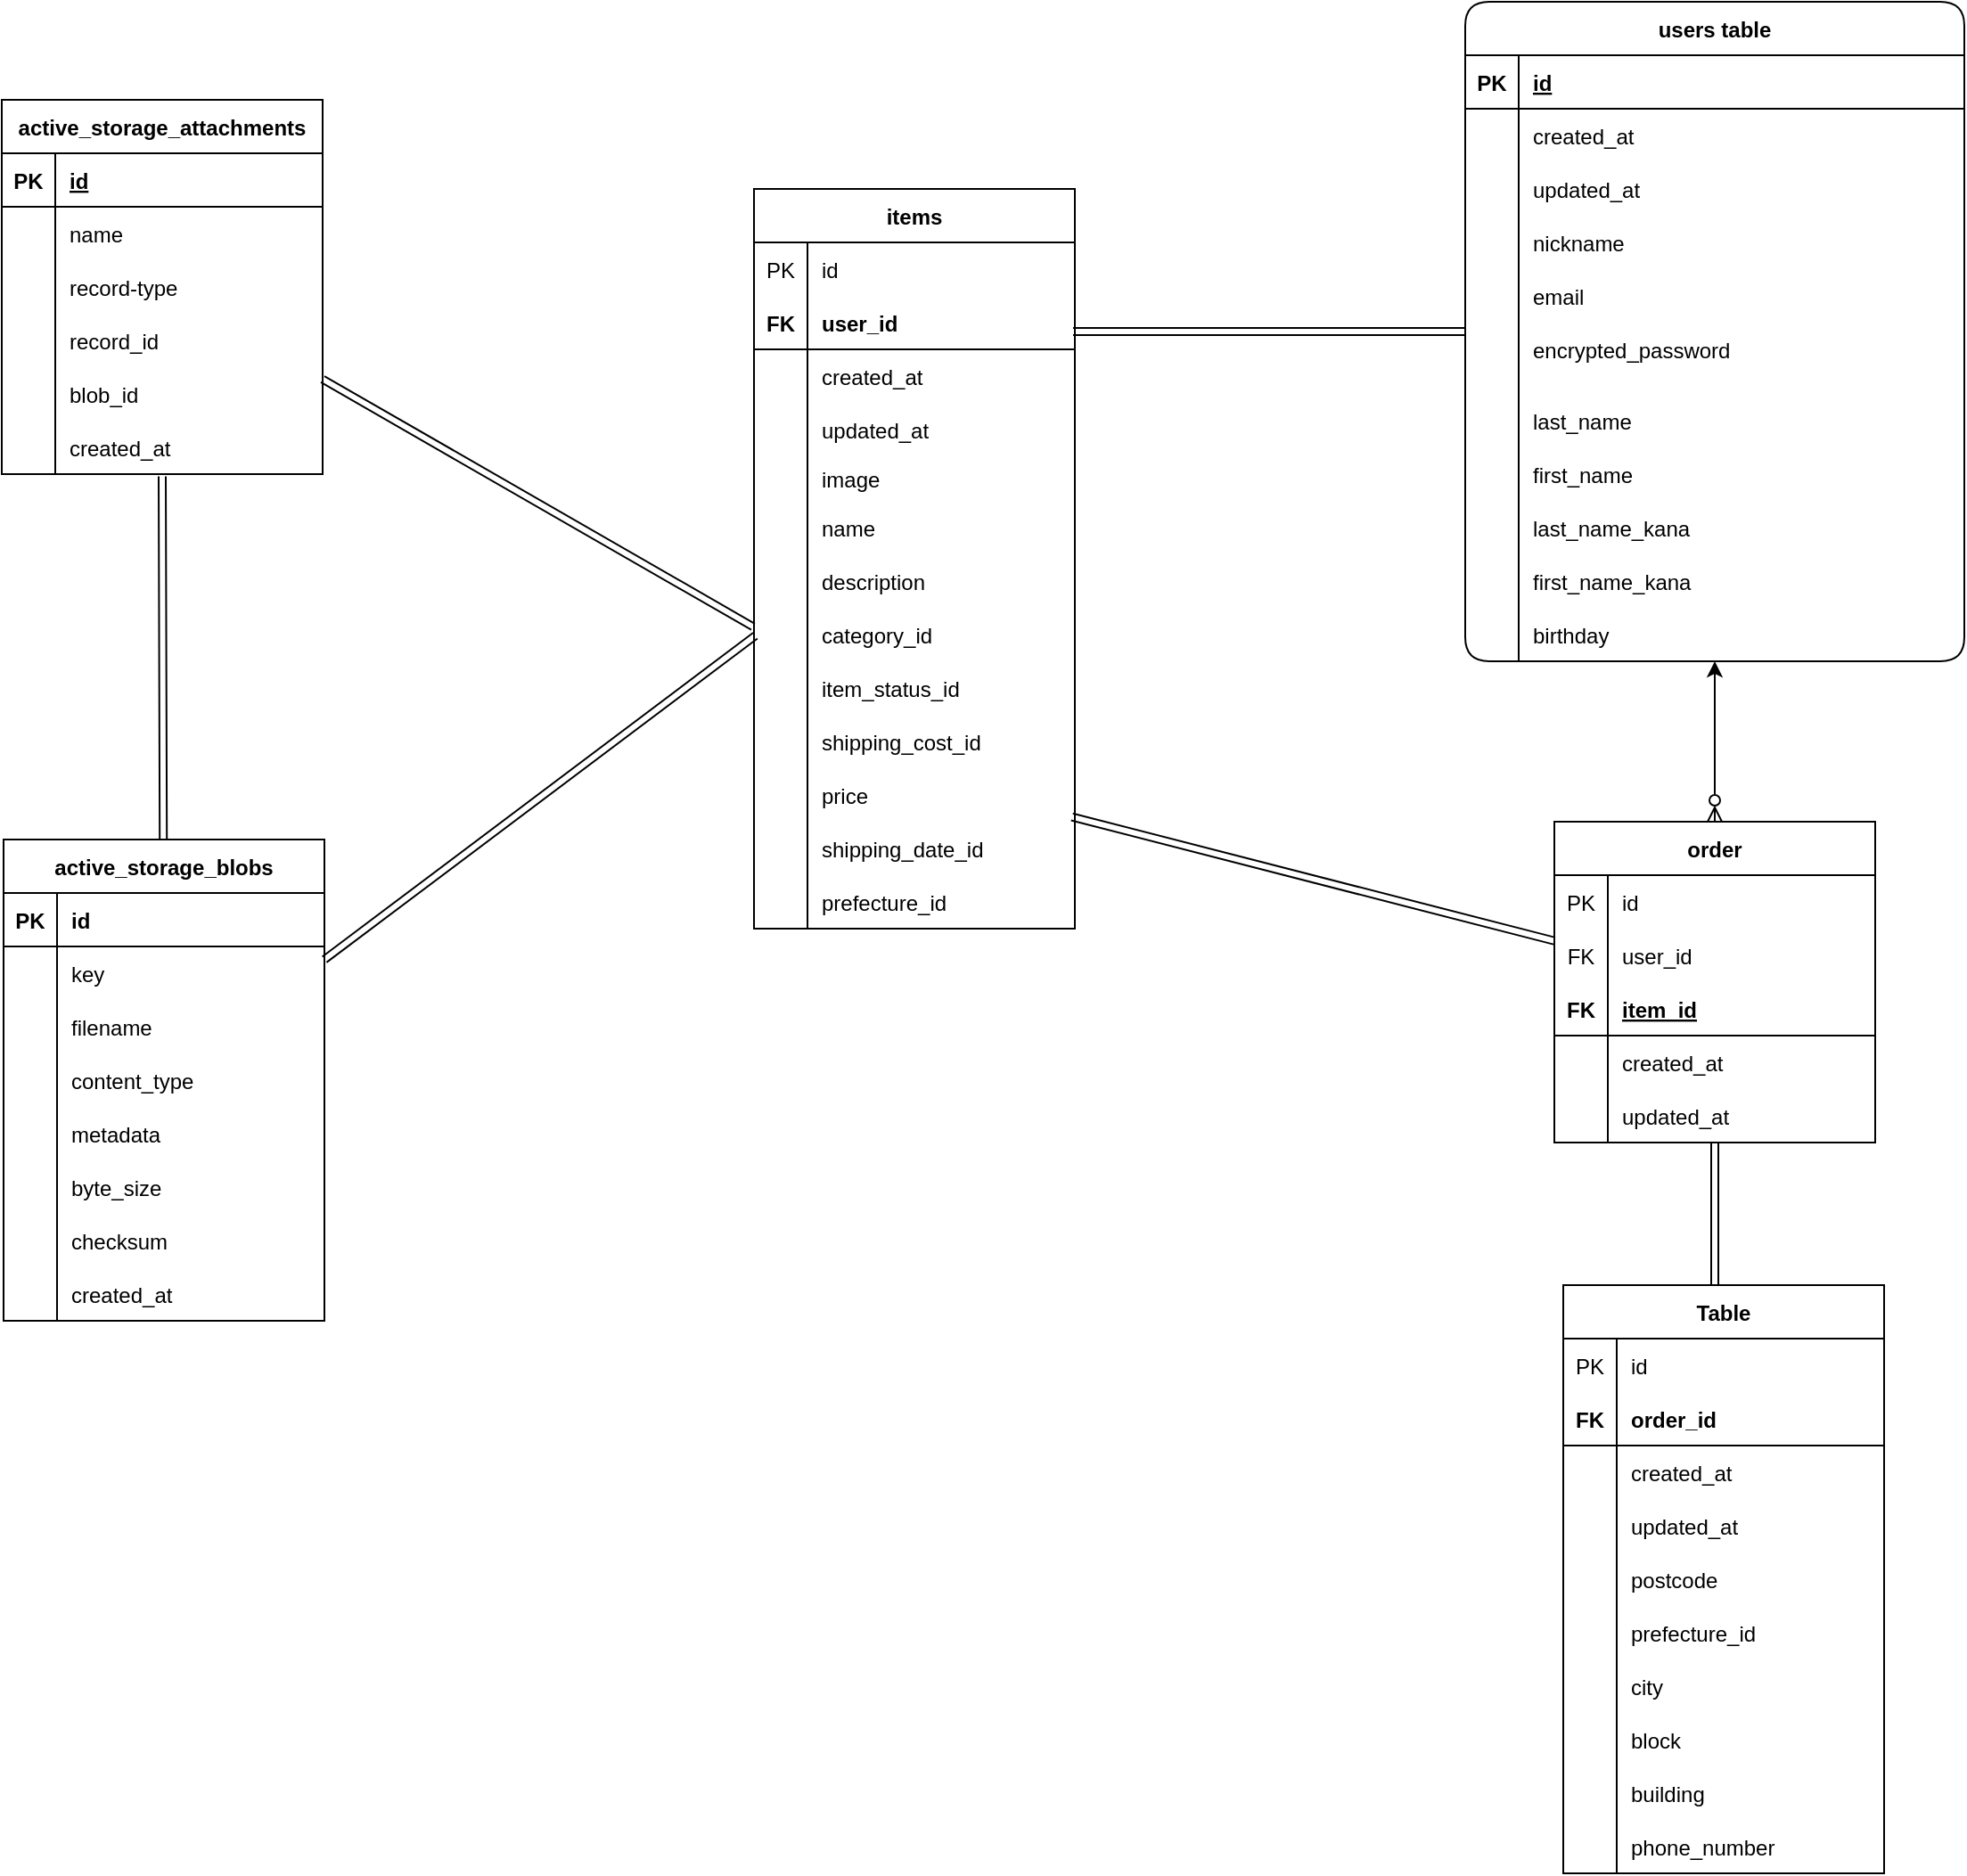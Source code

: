 <mxfile>
    <diagram id="GJ9esw4CST4hLnovmooL" name="ページ1">
        <mxGraphModel dx="1640" dy="670" grid="1" gridSize="10" guides="1" tooltips="1" connect="0" arrows="1" fold="1" page="1" pageScale="1" pageWidth="827" pageHeight="1169" math="0" shadow="0">
            <root>
                <mxCell id="0"/>
                <mxCell id="1" parent="0"/>
                <mxCell id="heAq2Mf8oxJ5OblEF0bT-236" style="edgeStyle=none;html=1;startArrow=none;startFill=0;shape=link;" edge="1" parent="1" source="heAq2Mf8oxJ5OblEF0bT-14">
                    <mxGeometry relative="1" as="geometry">
                        <mxPoint x="280" y="205" as="targetPoint"/>
                    </mxGeometry>
                </mxCell>
                <mxCell id="heAq2Mf8oxJ5OblEF0bT-14" value="users table" style="shape=table;startSize=30;container=1;collapsible=1;childLayout=tableLayout;fixedRows=1;rowLines=0;fontStyle=1;align=center;resizeLast=1;rounded=1;" vertex="1" parent="1">
                    <mxGeometry x="500" y="20" width="280" height="370" as="geometry">
                        <mxRectangle x="430" y="250" width="100" height="30" as="alternateBounds"/>
                    </mxGeometry>
                </mxCell>
                <mxCell id="heAq2Mf8oxJ5OblEF0bT-15" value="" style="shape=tableRow;horizontal=0;startSize=0;swimlaneHead=0;swimlaneBody=0;fillColor=none;collapsible=0;dropTarget=0;points=[[0,0.5],[1,0.5]];portConstraint=eastwest;top=0;left=0;right=0;bottom=1;rounded=1;" vertex="1" parent="heAq2Mf8oxJ5OblEF0bT-14">
                    <mxGeometry y="30" width="280" height="30" as="geometry"/>
                </mxCell>
                <mxCell id="heAq2Mf8oxJ5OblEF0bT-16" value="PK" style="shape=partialRectangle;connectable=0;fillColor=none;top=0;left=0;bottom=0;right=0;fontStyle=1;overflow=hidden;rounded=1;" vertex="1" parent="heAq2Mf8oxJ5OblEF0bT-15">
                    <mxGeometry width="30" height="30" as="geometry">
                        <mxRectangle width="30" height="30" as="alternateBounds"/>
                    </mxGeometry>
                </mxCell>
                <mxCell id="heAq2Mf8oxJ5OblEF0bT-17" value="id" style="shape=partialRectangle;connectable=0;fillColor=none;top=0;left=0;bottom=0;right=0;align=left;spacingLeft=6;fontStyle=5;overflow=hidden;rounded=1;" vertex="1" parent="heAq2Mf8oxJ5OblEF0bT-15">
                    <mxGeometry x="30" width="250" height="30" as="geometry">
                        <mxRectangle width="250" height="30" as="alternateBounds"/>
                    </mxGeometry>
                </mxCell>
                <mxCell id="heAq2Mf8oxJ5OblEF0bT-18" value="" style="shape=tableRow;horizontal=0;startSize=0;swimlaneHead=0;swimlaneBody=0;fillColor=none;collapsible=0;dropTarget=0;points=[[0,0.5],[1,0.5]];portConstraint=eastwest;top=0;left=0;right=0;bottom=0;rounded=1;" vertex="1" parent="heAq2Mf8oxJ5OblEF0bT-14">
                    <mxGeometry y="60" width="280" height="30" as="geometry"/>
                </mxCell>
                <mxCell id="heAq2Mf8oxJ5OblEF0bT-19" value="" style="shape=partialRectangle;connectable=0;fillColor=none;top=0;left=0;bottom=0;right=0;editable=1;overflow=hidden;rounded=1;" vertex="1" parent="heAq2Mf8oxJ5OblEF0bT-18">
                    <mxGeometry width="30" height="30" as="geometry">
                        <mxRectangle width="30" height="30" as="alternateBounds"/>
                    </mxGeometry>
                </mxCell>
                <mxCell id="heAq2Mf8oxJ5OblEF0bT-20" value="created_at" style="shape=partialRectangle;connectable=0;fillColor=none;top=0;left=0;bottom=0;right=0;align=left;spacingLeft=6;overflow=hidden;rounded=1;" vertex="1" parent="heAq2Mf8oxJ5OblEF0bT-18">
                    <mxGeometry x="30" width="250" height="30" as="geometry">
                        <mxRectangle width="250" height="30" as="alternateBounds"/>
                    </mxGeometry>
                </mxCell>
                <mxCell id="heAq2Mf8oxJ5OblEF0bT-21" value="" style="shape=tableRow;horizontal=0;startSize=0;swimlaneHead=0;swimlaneBody=0;fillColor=none;collapsible=0;dropTarget=0;points=[[0,0.5],[1,0.5]];portConstraint=eastwest;top=0;left=0;right=0;bottom=0;rounded=1;" vertex="1" parent="heAq2Mf8oxJ5OblEF0bT-14">
                    <mxGeometry y="90" width="280" height="30" as="geometry"/>
                </mxCell>
                <mxCell id="heAq2Mf8oxJ5OblEF0bT-22" value="" style="shape=partialRectangle;connectable=0;fillColor=none;top=0;left=0;bottom=0;right=0;editable=1;overflow=hidden;rounded=1;" vertex="1" parent="heAq2Mf8oxJ5OblEF0bT-21">
                    <mxGeometry width="30" height="30" as="geometry">
                        <mxRectangle width="30" height="30" as="alternateBounds"/>
                    </mxGeometry>
                </mxCell>
                <mxCell id="heAq2Mf8oxJ5OblEF0bT-23" value="updated_at" style="shape=partialRectangle;connectable=0;fillColor=none;top=0;left=0;bottom=0;right=0;align=left;spacingLeft=6;overflow=hidden;rounded=1;" vertex="1" parent="heAq2Mf8oxJ5OblEF0bT-21">
                    <mxGeometry x="30" width="250" height="30" as="geometry">
                        <mxRectangle width="250" height="30" as="alternateBounds"/>
                    </mxGeometry>
                </mxCell>
                <mxCell id="heAq2Mf8oxJ5OblEF0bT-24" value="" style="shape=tableRow;horizontal=0;startSize=0;swimlaneHead=0;swimlaneBody=0;fillColor=none;collapsible=0;dropTarget=0;points=[[0,0.5],[1,0.5]];portConstraint=eastwest;top=0;left=0;right=0;bottom=0;rounded=1;" vertex="1" parent="heAq2Mf8oxJ5OblEF0bT-14">
                    <mxGeometry y="120" width="280" height="30" as="geometry"/>
                </mxCell>
                <mxCell id="heAq2Mf8oxJ5OblEF0bT-25" value="" style="shape=partialRectangle;connectable=0;fillColor=none;top=0;left=0;bottom=0;right=0;editable=1;overflow=hidden;rounded=1;" vertex="1" parent="heAq2Mf8oxJ5OblEF0bT-24">
                    <mxGeometry width="30" height="30" as="geometry">
                        <mxRectangle width="30" height="30" as="alternateBounds"/>
                    </mxGeometry>
                </mxCell>
                <mxCell id="heAq2Mf8oxJ5OblEF0bT-26" value="nickname" style="shape=partialRectangle;connectable=0;fillColor=none;top=0;left=0;bottom=0;right=0;align=left;spacingLeft=6;overflow=hidden;rounded=1;" vertex="1" parent="heAq2Mf8oxJ5OblEF0bT-24">
                    <mxGeometry x="30" width="250" height="30" as="geometry">
                        <mxRectangle width="250" height="30" as="alternateBounds"/>
                    </mxGeometry>
                </mxCell>
                <mxCell id="heAq2Mf8oxJ5OblEF0bT-87" value="" style="endArrow=none;html=1;rounded=1;" edge="1" parent="1">
                    <mxGeometry width="50" height="50" relative="1" as="geometry">
                        <mxPoint x="530" y="390" as="sourcePoint"/>
                        <mxPoint x="530" y="80" as="targetPoint"/>
                    </mxGeometry>
                </mxCell>
                <mxCell id="heAq2Mf8oxJ5OblEF0bT-94" value="email" style="shape=partialRectangle;connectable=0;fillColor=none;top=0;left=0;bottom=0;right=0;align=left;spacingLeft=6;overflow=hidden;rounded=1;" vertex="1" parent="1">
                    <mxGeometry x="530" y="170" width="150" height="30" as="geometry">
                        <mxRectangle width="150" height="30" as="alternateBounds"/>
                    </mxGeometry>
                </mxCell>
                <mxCell id="heAq2Mf8oxJ5OblEF0bT-95" value="encrypted_password" style="shape=partialRectangle;connectable=0;fillColor=none;top=0;left=0;bottom=0;right=0;align=left;spacingLeft=6;overflow=hidden;rounded=1;" vertex="1" parent="1">
                    <mxGeometry x="530" y="200" width="230" height="30" as="geometry">
                        <mxRectangle width="150" height="30" as="alternateBounds"/>
                    </mxGeometry>
                </mxCell>
                <mxCell id="heAq2Mf8oxJ5OblEF0bT-96" value="first_name" style="shape=partialRectangle;connectable=0;fillColor=none;top=0;left=0;bottom=0;right=0;align=left;spacingLeft=6;overflow=hidden;rounded=1;" vertex="1" parent="1">
                    <mxGeometry x="530" y="270" width="150" height="30" as="geometry">
                        <mxRectangle width="150" height="30" as="alternateBounds"/>
                    </mxGeometry>
                </mxCell>
                <mxCell id="heAq2Mf8oxJ5OblEF0bT-97" value="last_name" style="shape=partialRectangle;connectable=0;fillColor=none;top=0;left=0;bottom=0;right=0;align=left;spacingLeft=6;overflow=hidden;rounded=1;" vertex="1" parent="1">
                    <mxGeometry x="530" y="240" width="150" height="30" as="geometry">
                        <mxRectangle width="150" height="30" as="alternateBounds"/>
                    </mxGeometry>
                </mxCell>
                <mxCell id="heAq2Mf8oxJ5OblEF0bT-98" value="last_name_kana" style="shape=partialRectangle;connectable=0;fillColor=none;top=0;left=0;bottom=0;right=0;align=left;spacingLeft=6;overflow=hidden;rounded=1;" vertex="1" parent="1">
                    <mxGeometry x="530" y="300" width="150" height="30" as="geometry">
                        <mxRectangle width="150" height="30" as="alternateBounds"/>
                    </mxGeometry>
                </mxCell>
                <mxCell id="heAq2Mf8oxJ5OblEF0bT-99" value="first_name_kana" style="shape=partialRectangle;connectable=0;fillColor=none;top=0;left=0;bottom=0;right=0;align=left;spacingLeft=6;overflow=hidden;rounded=1;" vertex="1" parent="1">
                    <mxGeometry x="530" y="330" width="150" height="30" as="geometry">
                        <mxRectangle width="150" height="30" as="alternateBounds"/>
                    </mxGeometry>
                </mxCell>
                <mxCell id="heAq2Mf8oxJ5OblEF0bT-100" value="birthday" style="shape=partialRectangle;connectable=0;fillColor=none;top=0;left=0;bottom=0;right=0;align=left;spacingLeft=6;overflow=hidden;rounded=1;" vertex="1" parent="1">
                    <mxGeometry x="530" y="360" width="150" height="30" as="geometry">
                        <mxRectangle width="150" height="30" as="alternateBounds"/>
                    </mxGeometry>
                </mxCell>
                <mxCell id="heAq2Mf8oxJ5OblEF0bT-234" style="html=1;startArrow=ERzeroToMany;startFill=0;" edge="1" parent="1" source="heAq2Mf8oxJ5OblEF0bT-211">
                    <mxGeometry relative="1" as="geometry">
                        <mxPoint x="640" y="390" as="targetPoint"/>
                    </mxGeometry>
                </mxCell>
                <mxCell id="heAq2Mf8oxJ5OblEF0bT-280" style="html=1;entryX=0.991;entryY=-0.089;entryDx=0;entryDy=0;entryPerimeter=0;startArrow=none;startFill=0;shape=link;" edge="1" parent="1" source="heAq2Mf8oxJ5OblEF0bT-211" target="heAq2Mf8oxJ5OblEF0bT-274">
                    <mxGeometry relative="1" as="geometry"/>
                </mxCell>
                <mxCell id="heAq2Mf8oxJ5OblEF0bT-282" style="html=1;startArrow=none;startFill=0;shape=link;strokeColor=default;" edge="1" parent="1" source="heAq2Mf8oxJ5OblEF0bT-211">
                    <mxGeometry relative="1" as="geometry">
                        <mxPoint x="640" y="740" as="targetPoint"/>
                    </mxGeometry>
                </mxCell>
                <mxCell id="heAq2Mf8oxJ5OblEF0bT-211" value="order" style="shape=table;startSize=30;container=1;collapsible=1;childLayout=tableLayout;fixedRows=1;rowLines=0;fontStyle=1;align=center;resizeLast=1;" vertex="1" parent="1">
                    <mxGeometry x="550" y="480" width="180" height="180" as="geometry"/>
                </mxCell>
                <mxCell id="heAq2Mf8oxJ5OblEF0bT-221" value="" style="shape=tableRow;horizontal=0;startSize=0;swimlaneHead=0;swimlaneBody=0;fillColor=none;collapsible=0;dropTarget=0;points=[[0,0.5],[1,0.5]];portConstraint=eastwest;top=0;left=0;right=0;bottom=0;" vertex="1" parent="heAq2Mf8oxJ5OblEF0bT-211">
                    <mxGeometry y="30" width="180" height="30" as="geometry"/>
                </mxCell>
                <mxCell id="heAq2Mf8oxJ5OblEF0bT-222" value="PK" style="shape=partialRectangle;connectable=0;fillColor=none;top=0;left=0;bottom=0;right=0;editable=1;overflow=hidden;" vertex="1" parent="heAq2Mf8oxJ5OblEF0bT-221">
                    <mxGeometry width="30" height="30" as="geometry">
                        <mxRectangle width="30" height="30" as="alternateBounds"/>
                    </mxGeometry>
                </mxCell>
                <mxCell id="heAq2Mf8oxJ5OblEF0bT-223" value="id" style="shape=partialRectangle;connectable=0;fillColor=none;top=0;left=0;bottom=0;right=0;align=left;spacingLeft=6;overflow=hidden;" vertex="1" parent="heAq2Mf8oxJ5OblEF0bT-221">
                    <mxGeometry x="30" width="150" height="30" as="geometry">
                        <mxRectangle width="150" height="30" as="alternateBounds"/>
                    </mxGeometry>
                </mxCell>
                <mxCell id="heAq2Mf8oxJ5OblEF0bT-228" value="" style="shape=tableRow;horizontal=0;startSize=0;swimlaneHead=0;swimlaneBody=0;fillColor=none;collapsible=0;dropTarget=0;points=[[0,0.5],[1,0.5]];portConstraint=eastwest;top=0;left=0;right=0;bottom=0;" vertex="1" parent="heAq2Mf8oxJ5OblEF0bT-211">
                    <mxGeometry y="60" width="180" height="30" as="geometry"/>
                </mxCell>
                <mxCell id="heAq2Mf8oxJ5OblEF0bT-229" value="FK" style="shape=partialRectangle;connectable=0;fillColor=none;top=0;left=0;bottom=0;right=0;editable=1;overflow=hidden;" vertex="1" parent="heAq2Mf8oxJ5OblEF0bT-228">
                    <mxGeometry width="30" height="30" as="geometry">
                        <mxRectangle width="30" height="30" as="alternateBounds"/>
                    </mxGeometry>
                </mxCell>
                <mxCell id="heAq2Mf8oxJ5OblEF0bT-230" value="user_id" style="shape=partialRectangle;connectable=0;fillColor=none;top=0;left=0;bottom=0;right=0;align=left;spacingLeft=6;overflow=hidden;" vertex="1" parent="heAq2Mf8oxJ5OblEF0bT-228">
                    <mxGeometry x="30" width="150" height="30" as="geometry">
                        <mxRectangle width="150" height="30" as="alternateBounds"/>
                    </mxGeometry>
                </mxCell>
                <mxCell id="heAq2Mf8oxJ5OblEF0bT-212" value="" style="shape=tableRow;horizontal=0;startSize=0;swimlaneHead=0;swimlaneBody=0;fillColor=none;collapsible=0;dropTarget=0;points=[[0,0.5],[1,0.5]];portConstraint=eastwest;top=0;left=0;right=0;bottom=1;" vertex="1" parent="heAq2Mf8oxJ5OblEF0bT-211">
                    <mxGeometry y="90" width="180" height="30" as="geometry"/>
                </mxCell>
                <mxCell id="heAq2Mf8oxJ5OblEF0bT-213" value="FK" style="shape=partialRectangle;connectable=0;fillColor=none;top=0;left=0;bottom=0;right=0;fontStyle=1;overflow=hidden;" vertex="1" parent="heAq2Mf8oxJ5OblEF0bT-212">
                    <mxGeometry width="30" height="30" as="geometry">
                        <mxRectangle width="30" height="30" as="alternateBounds"/>
                    </mxGeometry>
                </mxCell>
                <mxCell id="heAq2Mf8oxJ5OblEF0bT-214" value="item_id" style="shape=partialRectangle;connectable=0;fillColor=none;top=0;left=0;bottom=0;right=0;align=left;spacingLeft=6;fontStyle=5;overflow=hidden;" vertex="1" parent="heAq2Mf8oxJ5OblEF0bT-212">
                    <mxGeometry x="30" width="150" height="30" as="geometry">
                        <mxRectangle width="150" height="30" as="alternateBounds"/>
                    </mxGeometry>
                </mxCell>
                <mxCell id="heAq2Mf8oxJ5OblEF0bT-215" value="" style="shape=tableRow;horizontal=0;startSize=0;swimlaneHead=0;swimlaneBody=0;fillColor=none;collapsible=0;dropTarget=0;points=[[0,0.5],[1,0.5]];portConstraint=eastwest;top=0;left=0;right=0;bottom=0;" vertex="1" parent="heAq2Mf8oxJ5OblEF0bT-211">
                    <mxGeometry y="120" width="180" height="30" as="geometry"/>
                </mxCell>
                <mxCell id="heAq2Mf8oxJ5OblEF0bT-216" value="" style="shape=partialRectangle;connectable=0;fillColor=none;top=0;left=0;bottom=0;right=0;editable=1;overflow=hidden;" vertex="1" parent="heAq2Mf8oxJ5OblEF0bT-215">
                    <mxGeometry width="30" height="30" as="geometry">
                        <mxRectangle width="30" height="30" as="alternateBounds"/>
                    </mxGeometry>
                </mxCell>
                <mxCell id="heAq2Mf8oxJ5OblEF0bT-217" value="created_at" style="shape=partialRectangle;connectable=0;fillColor=none;top=0;left=0;bottom=0;right=0;align=left;spacingLeft=6;overflow=hidden;" vertex="1" parent="heAq2Mf8oxJ5OblEF0bT-215">
                    <mxGeometry x="30" width="150" height="30" as="geometry">
                        <mxRectangle width="150" height="30" as="alternateBounds"/>
                    </mxGeometry>
                </mxCell>
                <mxCell id="heAq2Mf8oxJ5OblEF0bT-218" value="" style="shape=tableRow;horizontal=0;startSize=0;swimlaneHead=0;swimlaneBody=0;fillColor=none;collapsible=0;dropTarget=0;points=[[0,0.5],[1,0.5]];portConstraint=eastwest;top=0;left=0;right=0;bottom=0;" vertex="1" parent="heAq2Mf8oxJ5OblEF0bT-211">
                    <mxGeometry y="150" width="180" height="30" as="geometry"/>
                </mxCell>
                <mxCell id="heAq2Mf8oxJ5OblEF0bT-219" value="" style="shape=partialRectangle;connectable=0;fillColor=none;top=0;left=0;bottom=0;right=0;editable=1;overflow=hidden;" vertex="1" parent="heAq2Mf8oxJ5OblEF0bT-218">
                    <mxGeometry width="30" height="30" as="geometry">
                        <mxRectangle width="30" height="30" as="alternateBounds"/>
                    </mxGeometry>
                </mxCell>
                <mxCell id="heAq2Mf8oxJ5OblEF0bT-220" value="updated_at" style="shape=partialRectangle;connectable=0;fillColor=none;top=0;left=0;bottom=0;right=0;align=left;spacingLeft=6;overflow=hidden;" vertex="1" parent="heAq2Mf8oxJ5OblEF0bT-218">
                    <mxGeometry x="30" width="150" height="30" as="geometry">
                        <mxRectangle width="150" height="30" as="alternateBounds"/>
                    </mxGeometry>
                </mxCell>
                <mxCell id="heAq2Mf8oxJ5OblEF0bT-237" value="items" style="shape=table;startSize=30;container=1;collapsible=1;childLayout=tableLayout;fixedRows=1;rowLines=0;fontStyle=1;align=center;resizeLast=1;" vertex="1" parent="1">
                    <mxGeometry x="101" y="125" width="180" height="415" as="geometry"/>
                </mxCell>
                <mxCell id="heAq2Mf8oxJ5OblEF0bT-271" value="" style="shape=tableRow;horizontal=0;startSize=0;swimlaneHead=0;swimlaneBody=0;fillColor=none;collapsible=0;dropTarget=0;points=[[0,0.5],[1,0.5]];portConstraint=eastwest;top=0;left=0;right=0;bottom=0;" vertex="1" parent="heAq2Mf8oxJ5OblEF0bT-237">
                    <mxGeometry y="30" width="180" height="30" as="geometry"/>
                </mxCell>
                <mxCell id="heAq2Mf8oxJ5OblEF0bT-272" value="PK" style="shape=partialRectangle;connectable=0;fillColor=none;top=0;left=0;bottom=0;right=0;editable=1;overflow=hidden;" vertex="1" parent="heAq2Mf8oxJ5OblEF0bT-271">
                    <mxGeometry width="30" height="30" as="geometry">
                        <mxRectangle width="30" height="30" as="alternateBounds"/>
                    </mxGeometry>
                </mxCell>
                <mxCell id="heAq2Mf8oxJ5OblEF0bT-273" value="id" style="shape=partialRectangle;connectable=0;fillColor=none;top=0;left=0;bottom=0;right=0;align=left;spacingLeft=6;overflow=hidden;" vertex="1" parent="heAq2Mf8oxJ5OblEF0bT-271">
                    <mxGeometry x="30" width="150" height="30" as="geometry">
                        <mxRectangle width="150" height="30" as="alternateBounds"/>
                    </mxGeometry>
                </mxCell>
                <mxCell id="heAq2Mf8oxJ5OblEF0bT-238" value="" style="shape=tableRow;horizontal=0;startSize=0;swimlaneHead=0;swimlaneBody=0;fillColor=none;collapsible=0;dropTarget=0;points=[[0,0.5],[1,0.5]];portConstraint=eastwest;top=0;left=0;right=0;bottom=1;" vertex="1" parent="heAq2Mf8oxJ5OblEF0bT-237">
                    <mxGeometry y="60" width="180" height="30" as="geometry"/>
                </mxCell>
                <mxCell id="heAq2Mf8oxJ5OblEF0bT-239" value="FK" style="shape=partialRectangle;connectable=0;fillColor=none;top=0;left=0;bottom=0;right=0;fontStyle=1;overflow=hidden;" vertex="1" parent="heAq2Mf8oxJ5OblEF0bT-238">
                    <mxGeometry width="30" height="30" as="geometry">
                        <mxRectangle width="30" height="30" as="alternateBounds"/>
                    </mxGeometry>
                </mxCell>
                <mxCell id="heAq2Mf8oxJ5OblEF0bT-240" value="user_id" style="shape=partialRectangle;connectable=0;fillColor=none;top=0;left=0;bottom=0;right=0;align=left;spacingLeft=6;fontStyle=1;overflow=hidden;strokeColor=none;" vertex="1" parent="heAq2Mf8oxJ5OblEF0bT-238">
                    <mxGeometry x="30" width="150" height="30" as="geometry">
                        <mxRectangle width="150" height="30" as="alternateBounds"/>
                    </mxGeometry>
                </mxCell>
                <mxCell id="heAq2Mf8oxJ5OblEF0bT-268" value="" style="shape=tableRow;horizontal=0;startSize=0;swimlaneHead=0;swimlaneBody=0;fillColor=none;collapsible=0;dropTarget=0;points=[[0,0.5],[1,0.5]];portConstraint=eastwest;top=0;left=0;right=0;bottom=0;" vertex="1" parent="heAq2Mf8oxJ5OblEF0bT-237">
                    <mxGeometry y="90" width="180" height="30" as="geometry"/>
                </mxCell>
                <mxCell id="heAq2Mf8oxJ5OblEF0bT-269" value="" style="shape=partialRectangle;connectable=0;fillColor=none;top=0;left=0;bottom=0;right=0;editable=1;overflow=hidden;" vertex="1" parent="heAq2Mf8oxJ5OblEF0bT-268">
                    <mxGeometry width="30" height="30" as="geometry">
                        <mxRectangle width="30" height="30" as="alternateBounds"/>
                    </mxGeometry>
                </mxCell>
                <mxCell id="heAq2Mf8oxJ5OblEF0bT-270" value="created_at" style="shape=partialRectangle;connectable=0;fillColor=none;top=0;left=0;bottom=0;right=0;align=left;spacingLeft=6;overflow=hidden;" vertex="1" parent="heAq2Mf8oxJ5OblEF0bT-268">
                    <mxGeometry x="30" width="150" height="30" as="geometry">
                        <mxRectangle width="150" height="30" as="alternateBounds"/>
                    </mxGeometry>
                </mxCell>
                <mxCell id="heAq2Mf8oxJ5OblEF0bT-265" value="" style="shape=tableRow;horizontal=0;startSize=0;swimlaneHead=0;swimlaneBody=0;fillColor=none;collapsible=0;dropTarget=0;points=[[0,0.5],[1,0.5]];portConstraint=eastwest;top=0;left=0;right=0;bottom=0;" vertex="1" parent="heAq2Mf8oxJ5OblEF0bT-237">
                    <mxGeometry y="120" width="180" height="30" as="geometry"/>
                </mxCell>
                <mxCell id="heAq2Mf8oxJ5OblEF0bT-266" value="" style="shape=partialRectangle;connectable=0;fillColor=none;top=0;left=0;bottom=0;right=0;editable=1;overflow=hidden;" vertex="1" parent="heAq2Mf8oxJ5OblEF0bT-265">
                    <mxGeometry width="30" height="30" as="geometry">
                        <mxRectangle width="30" height="30" as="alternateBounds"/>
                    </mxGeometry>
                </mxCell>
                <mxCell id="heAq2Mf8oxJ5OblEF0bT-267" value="updated_at" style="shape=partialRectangle;connectable=0;fillColor=none;top=0;left=0;bottom=0;right=0;align=left;spacingLeft=6;overflow=hidden;" vertex="1" parent="heAq2Mf8oxJ5OblEF0bT-265">
                    <mxGeometry x="30" width="150" height="30" as="geometry">
                        <mxRectangle width="150" height="30" as="alternateBounds"/>
                    </mxGeometry>
                </mxCell>
                <mxCell id="heAq2Mf8oxJ5OblEF0bT-241" value="" style="shape=tableRow;horizontal=0;startSize=0;swimlaneHead=0;swimlaneBody=0;fillColor=none;collapsible=0;dropTarget=0;points=[[0,0.5],[1,0.5]];portConstraint=eastwest;top=0;left=0;right=0;bottom=0;" vertex="1" parent="heAq2Mf8oxJ5OblEF0bT-237">
                    <mxGeometry y="150" width="180" height="25" as="geometry"/>
                </mxCell>
                <mxCell id="heAq2Mf8oxJ5OblEF0bT-242" value="" style="shape=partialRectangle;connectable=0;fillColor=none;top=0;left=0;bottom=0;right=0;editable=1;overflow=hidden;" vertex="1" parent="heAq2Mf8oxJ5OblEF0bT-241">
                    <mxGeometry width="30" height="25" as="geometry">
                        <mxRectangle width="30" height="25" as="alternateBounds"/>
                    </mxGeometry>
                </mxCell>
                <mxCell id="heAq2Mf8oxJ5OblEF0bT-243" value="image" style="shape=partialRectangle;connectable=0;fillColor=none;top=0;left=0;bottom=0;right=0;align=left;spacingLeft=6;overflow=hidden;" vertex="1" parent="heAq2Mf8oxJ5OblEF0bT-241">
                    <mxGeometry x="30" width="150" height="25" as="geometry">
                        <mxRectangle width="150" height="25" as="alternateBounds"/>
                    </mxGeometry>
                </mxCell>
                <mxCell id="heAq2Mf8oxJ5OblEF0bT-244" value="" style="shape=tableRow;horizontal=0;startSize=0;swimlaneHead=0;swimlaneBody=0;fillColor=none;collapsible=0;dropTarget=0;points=[[0,0.5],[1,0.5]];portConstraint=eastwest;top=0;left=0;right=0;bottom=0;" vertex="1" parent="heAq2Mf8oxJ5OblEF0bT-237">
                    <mxGeometry y="175" width="180" height="30" as="geometry"/>
                </mxCell>
                <mxCell id="heAq2Mf8oxJ5OblEF0bT-245" value="" style="shape=partialRectangle;connectable=0;fillColor=none;top=0;left=0;bottom=0;right=0;editable=1;overflow=hidden;" vertex="1" parent="heAq2Mf8oxJ5OblEF0bT-244">
                    <mxGeometry width="30" height="30" as="geometry">
                        <mxRectangle width="30" height="30" as="alternateBounds"/>
                    </mxGeometry>
                </mxCell>
                <mxCell id="heAq2Mf8oxJ5OblEF0bT-246" value="name " style="shape=partialRectangle;connectable=0;fillColor=none;top=0;left=0;bottom=0;right=0;align=left;spacingLeft=6;overflow=hidden;" vertex="1" parent="heAq2Mf8oxJ5OblEF0bT-244">
                    <mxGeometry x="30" width="150" height="30" as="geometry">
                        <mxRectangle width="150" height="30" as="alternateBounds"/>
                    </mxGeometry>
                </mxCell>
                <mxCell id="heAq2Mf8oxJ5OblEF0bT-247" value="" style="shape=tableRow;horizontal=0;startSize=0;swimlaneHead=0;swimlaneBody=0;fillColor=none;collapsible=0;dropTarget=0;points=[[0,0.5],[1,0.5]];portConstraint=eastwest;top=0;left=0;right=0;bottom=0;" vertex="1" parent="heAq2Mf8oxJ5OblEF0bT-237">
                    <mxGeometry y="205" width="180" height="30" as="geometry"/>
                </mxCell>
                <mxCell id="heAq2Mf8oxJ5OblEF0bT-248" value="" style="shape=partialRectangle;connectable=0;fillColor=none;top=0;left=0;bottom=0;right=0;editable=1;overflow=hidden;" vertex="1" parent="heAq2Mf8oxJ5OblEF0bT-247">
                    <mxGeometry width="30" height="30" as="geometry">
                        <mxRectangle width="30" height="30" as="alternateBounds"/>
                    </mxGeometry>
                </mxCell>
                <mxCell id="heAq2Mf8oxJ5OblEF0bT-249" value="description" style="shape=partialRectangle;connectable=0;fillColor=none;top=0;left=0;bottom=0;right=0;align=left;spacingLeft=6;overflow=hidden;" vertex="1" parent="heAq2Mf8oxJ5OblEF0bT-247">
                    <mxGeometry x="30" width="150" height="30" as="geometry">
                        <mxRectangle width="150" height="30" as="alternateBounds"/>
                    </mxGeometry>
                </mxCell>
                <mxCell id="heAq2Mf8oxJ5OblEF0bT-253" value="" style="shape=tableRow;horizontal=0;startSize=0;swimlaneHead=0;swimlaneBody=0;fillColor=none;collapsible=0;dropTarget=0;points=[[0,0.5],[1,0.5]];portConstraint=eastwest;top=0;left=0;right=0;bottom=0;" vertex="1" parent="heAq2Mf8oxJ5OblEF0bT-237">
                    <mxGeometry y="235" width="180" height="30" as="geometry"/>
                </mxCell>
                <mxCell id="heAq2Mf8oxJ5OblEF0bT-254" value="" style="shape=partialRectangle;connectable=0;fillColor=none;top=0;left=0;bottom=0;right=0;editable=1;overflow=hidden;" vertex="1" parent="heAq2Mf8oxJ5OblEF0bT-253">
                    <mxGeometry width="30" height="30" as="geometry">
                        <mxRectangle width="30" height="30" as="alternateBounds"/>
                    </mxGeometry>
                </mxCell>
                <mxCell id="heAq2Mf8oxJ5OblEF0bT-255" value="category_id" style="shape=partialRectangle;connectable=0;fillColor=none;top=0;left=0;bottom=0;right=0;align=left;spacingLeft=6;overflow=hidden;" vertex="1" parent="heAq2Mf8oxJ5OblEF0bT-253">
                    <mxGeometry x="30" width="150" height="30" as="geometry">
                        <mxRectangle width="150" height="30" as="alternateBounds"/>
                    </mxGeometry>
                </mxCell>
                <mxCell id="heAq2Mf8oxJ5OblEF0bT-256" value="" style="shape=tableRow;horizontal=0;startSize=0;swimlaneHead=0;swimlaneBody=0;fillColor=none;collapsible=0;dropTarget=0;points=[[0,0.5],[1,0.5]];portConstraint=eastwest;top=0;left=0;right=0;bottom=0;" vertex="1" parent="heAq2Mf8oxJ5OblEF0bT-237">
                    <mxGeometry y="265" width="180" height="30" as="geometry"/>
                </mxCell>
                <mxCell id="heAq2Mf8oxJ5OblEF0bT-257" value="" style="shape=partialRectangle;connectable=0;fillColor=none;top=0;left=0;bottom=0;right=0;editable=1;overflow=hidden;" vertex="1" parent="heAq2Mf8oxJ5OblEF0bT-256">
                    <mxGeometry width="30" height="30" as="geometry">
                        <mxRectangle width="30" height="30" as="alternateBounds"/>
                    </mxGeometry>
                </mxCell>
                <mxCell id="heAq2Mf8oxJ5OblEF0bT-258" value="item_status_id" style="shape=partialRectangle;connectable=0;fillColor=none;top=0;left=0;bottom=0;right=0;align=left;spacingLeft=6;overflow=hidden;" vertex="1" parent="heAq2Mf8oxJ5OblEF0bT-256">
                    <mxGeometry x="30" width="150" height="30" as="geometry">
                        <mxRectangle width="150" height="30" as="alternateBounds"/>
                    </mxGeometry>
                </mxCell>
                <mxCell id="heAq2Mf8oxJ5OblEF0bT-259" value="" style="shape=tableRow;horizontal=0;startSize=0;swimlaneHead=0;swimlaneBody=0;fillColor=none;collapsible=0;dropTarget=0;points=[[0,0.5],[1,0.5]];portConstraint=eastwest;top=0;left=0;right=0;bottom=0;" vertex="1" parent="heAq2Mf8oxJ5OblEF0bT-237">
                    <mxGeometry y="295" width="180" height="30" as="geometry"/>
                </mxCell>
                <mxCell id="heAq2Mf8oxJ5OblEF0bT-260" value="" style="shape=partialRectangle;connectable=0;fillColor=none;top=0;left=0;bottom=0;right=0;editable=1;overflow=hidden;" vertex="1" parent="heAq2Mf8oxJ5OblEF0bT-259">
                    <mxGeometry width="30" height="30" as="geometry">
                        <mxRectangle width="30" height="30" as="alternateBounds"/>
                    </mxGeometry>
                </mxCell>
                <mxCell id="heAq2Mf8oxJ5OblEF0bT-261" value="shipping_cost_id" style="shape=partialRectangle;connectable=0;fillColor=none;top=0;left=0;bottom=0;right=0;align=left;spacingLeft=6;overflow=hidden;" vertex="1" parent="heAq2Mf8oxJ5OblEF0bT-259">
                    <mxGeometry x="30" width="150" height="30" as="geometry">
                        <mxRectangle width="150" height="30" as="alternateBounds"/>
                    </mxGeometry>
                </mxCell>
                <mxCell id="heAq2Mf8oxJ5OblEF0bT-262" value="" style="shape=tableRow;horizontal=0;startSize=0;swimlaneHead=0;swimlaneBody=0;fillColor=none;collapsible=0;dropTarget=0;points=[[0,0.5],[1,0.5]];portConstraint=eastwest;top=0;left=0;right=0;bottom=0;" vertex="1" parent="heAq2Mf8oxJ5OblEF0bT-237">
                    <mxGeometry y="325" width="180" height="30" as="geometry"/>
                </mxCell>
                <mxCell id="heAq2Mf8oxJ5OblEF0bT-263" value="" style="shape=partialRectangle;connectable=0;fillColor=none;top=0;left=0;bottom=0;right=0;editable=1;overflow=hidden;" vertex="1" parent="heAq2Mf8oxJ5OblEF0bT-262">
                    <mxGeometry width="30" height="30" as="geometry">
                        <mxRectangle width="30" height="30" as="alternateBounds"/>
                    </mxGeometry>
                </mxCell>
                <mxCell id="heAq2Mf8oxJ5OblEF0bT-264" value="price" style="shape=partialRectangle;connectable=0;fillColor=none;top=0;left=0;bottom=0;right=0;align=left;spacingLeft=6;overflow=hidden;" vertex="1" parent="heAq2Mf8oxJ5OblEF0bT-262">
                    <mxGeometry x="30" width="150" height="30" as="geometry">
                        <mxRectangle width="150" height="30" as="alternateBounds"/>
                    </mxGeometry>
                </mxCell>
                <mxCell id="heAq2Mf8oxJ5OblEF0bT-274" value="" style="shape=tableRow;horizontal=0;startSize=0;swimlaneHead=0;swimlaneBody=0;fillColor=none;collapsible=0;dropTarget=0;points=[[0,0.5],[1,0.5]];portConstraint=eastwest;top=0;left=0;right=0;bottom=0;" vertex="1" parent="heAq2Mf8oxJ5OblEF0bT-237">
                    <mxGeometry y="355" width="180" height="30" as="geometry"/>
                </mxCell>
                <mxCell id="heAq2Mf8oxJ5OblEF0bT-275" value="" style="shape=partialRectangle;connectable=0;fillColor=none;top=0;left=0;bottom=0;right=0;editable=1;overflow=hidden;" vertex="1" parent="heAq2Mf8oxJ5OblEF0bT-274">
                    <mxGeometry width="30" height="30" as="geometry">
                        <mxRectangle width="30" height="30" as="alternateBounds"/>
                    </mxGeometry>
                </mxCell>
                <mxCell id="heAq2Mf8oxJ5OblEF0bT-276" value="shipping_date_id" style="shape=partialRectangle;connectable=0;fillColor=none;top=0;left=0;bottom=0;right=0;align=left;spacingLeft=6;overflow=hidden;" vertex="1" parent="heAq2Mf8oxJ5OblEF0bT-274">
                    <mxGeometry x="30" width="150" height="30" as="geometry">
                        <mxRectangle width="150" height="30" as="alternateBounds"/>
                    </mxGeometry>
                </mxCell>
                <mxCell id="heAq2Mf8oxJ5OblEF0bT-277" value="" style="shape=tableRow;horizontal=0;startSize=0;swimlaneHead=0;swimlaneBody=0;fillColor=none;collapsible=0;dropTarget=0;points=[[0,0.5],[1,0.5]];portConstraint=eastwest;top=0;left=0;right=0;bottom=0;" vertex="1" parent="heAq2Mf8oxJ5OblEF0bT-237">
                    <mxGeometry y="385" width="180" height="30" as="geometry"/>
                </mxCell>
                <mxCell id="heAq2Mf8oxJ5OblEF0bT-278" value="" style="shape=partialRectangle;connectable=0;fillColor=none;top=0;left=0;bottom=0;right=0;editable=1;overflow=hidden;" vertex="1" parent="heAq2Mf8oxJ5OblEF0bT-277">
                    <mxGeometry width="30" height="30" as="geometry">
                        <mxRectangle width="30" height="30" as="alternateBounds"/>
                    </mxGeometry>
                </mxCell>
                <mxCell id="heAq2Mf8oxJ5OblEF0bT-279" value="prefecture_id" style="shape=partialRectangle;connectable=0;fillColor=none;top=0;left=0;bottom=0;right=0;align=left;spacingLeft=6;overflow=hidden;" vertex="1" parent="heAq2Mf8oxJ5OblEF0bT-277">
                    <mxGeometry x="30" width="150" height="30" as="geometry">
                        <mxRectangle width="150" height="30" as="alternateBounds"/>
                    </mxGeometry>
                </mxCell>
                <mxCell id="heAq2Mf8oxJ5OblEF0bT-284" value="Table" style="shape=table;startSize=30;container=1;collapsible=1;childLayout=tableLayout;fixedRows=1;rowLines=0;fontStyle=1;align=center;resizeLast=1;" vertex="1" parent="1">
                    <mxGeometry x="555" y="740" width="180" height="330" as="geometry"/>
                </mxCell>
                <mxCell id="heAq2Mf8oxJ5OblEF0bT-297" value="" style="shape=tableRow;horizontal=0;startSize=0;swimlaneHead=0;swimlaneBody=0;fillColor=none;collapsible=0;dropTarget=0;points=[[0,0.5],[1,0.5]];portConstraint=eastwest;top=0;left=0;right=0;bottom=0;" vertex="1" parent="heAq2Mf8oxJ5OblEF0bT-284">
                    <mxGeometry y="30" width="180" height="30" as="geometry"/>
                </mxCell>
                <mxCell id="heAq2Mf8oxJ5OblEF0bT-298" value="PK" style="shape=partialRectangle;connectable=0;fillColor=none;top=0;left=0;bottom=0;right=0;editable=1;overflow=hidden;" vertex="1" parent="heAq2Mf8oxJ5OblEF0bT-297">
                    <mxGeometry width="30" height="30" as="geometry">
                        <mxRectangle width="30" height="30" as="alternateBounds"/>
                    </mxGeometry>
                </mxCell>
                <mxCell id="heAq2Mf8oxJ5OblEF0bT-299" value="id" style="shape=partialRectangle;connectable=0;fillColor=none;top=0;left=0;bottom=0;right=0;align=left;spacingLeft=6;overflow=hidden;" vertex="1" parent="heAq2Mf8oxJ5OblEF0bT-297">
                    <mxGeometry x="30" width="150" height="30" as="geometry">
                        <mxRectangle width="150" height="30" as="alternateBounds"/>
                    </mxGeometry>
                </mxCell>
                <mxCell id="heAq2Mf8oxJ5OblEF0bT-285" value="" style="shape=tableRow;horizontal=0;startSize=0;swimlaneHead=0;swimlaneBody=0;fillColor=none;collapsible=0;dropTarget=0;points=[[0,0.5],[1,0.5]];portConstraint=eastwest;top=0;left=0;right=0;bottom=1;" vertex="1" parent="heAq2Mf8oxJ5OblEF0bT-284">
                    <mxGeometry y="60" width="180" height="30" as="geometry"/>
                </mxCell>
                <mxCell id="heAq2Mf8oxJ5OblEF0bT-286" value="FK" style="shape=partialRectangle;connectable=0;fillColor=none;top=0;left=0;bottom=0;right=0;fontStyle=1;overflow=hidden;" vertex="1" parent="heAq2Mf8oxJ5OblEF0bT-285">
                    <mxGeometry width="30" height="30" as="geometry">
                        <mxRectangle width="30" height="30" as="alternateBounds"/>
                    </mxGeometry>
                </mxCell>
                <mxCell id="heAq2Mf8oxJ5OblEF0bT-287" value="order_id" style="shape=partialRectangle;connectable=0;fillColor=none;top=0;left=0;bottom=0;right=0;align=left;spacingLeft=6;fontStyle=1;overflow=hidden;" vertex="1" parent="heAq2Mf8oxJ5OblEF0bT-285">
                    <mxGeometry x="30" width="150" height="30" as="geometry">
                        <mxRectangle width="150" height="30" as="alternateBounds"/>
                    </mxGeometry>
                </mxCell>
                <mxCell id="heAq2Mf8oxJ5OblEF0bT-288" value="" style="shape=tableRow;horizontal=0;startSize=0;swimlaneHead=0;swimlaneBody=0;fillColor=none;collapsible=0;dropTarget=0;points=[[0,0.5],[1,0.5]];portConstraint=eastwest;top=0;left=0;right=0;bottom=0;" vertex="1" parent="heAq2Mf8oxJ5OblEF0bT-284">
                    <mxGeometry y="90" width="180" height="30" as="geometry"/>
                </mxCell>
                <mxCell id="heAq2Mf8oxJ5OblEF0bT-289" value="" style="shape=partialRectangle;connectable=0;fillColor=none;top=0;left=0;bottom=0;right=0;editable=1;overflow=hidden;" vertex="1" parent="heAq2Mf8oxJ5OblEF0bT-288">
                    <mxGeometry width="30" height="30" as="geometry">
                        <mxRectangle width="30" height="30" as="alternateBounds"/>
                    </mxGeometry>
                </mxCell>
                <mxCell id="heAq2Mf8oxJ5OblEF0bT-290" value="created_at" style="shape=partialRectangle;connectable=0;fillColor=none;top=0;left=0;bottom=0;right=0;align=left;spacingLeft=6;overflow=hidden;" vertex="1" parent="heAq2Mf8oxJ5OblEF0bT-288">
                    <mxGeometry x="30" width="150" height="30" as="geometry">
                        <mxRectangle width="150" height="30" as="alternateBounds"/>
                    </mxGeometry>
                </mxCell>
                <mxCell id="heAq2Mf8oxJ5OblEF0bT-291" value="" style="shape=tableRow;horizontal=0;startSize=0;swimlaneHead=0;swimlaneBody=0;fillColor=none;collapsible=0;dropTarget=0;points=[[0,0.5],[1,0.5]];portConstraint=eastwest;top=0;left=0;right=0;bottom=0;" vertex="1" parent="heAq2Mf8oxJ5OblEF0bT-284">
                    <mxGeometry y="120" width="180" height="30" as="geometry"/>
                </mxCell>
                <mxCell id="heAq2Mf8oxJ5OblEF0bT-292" value="" style="shape=partialRectangle;connectable=0;fillColor=none;top=0;left=0;bottom=0;right=0;editable=1;overflow=hidden;" vertex="1" parent="heAq2Mf8oxJ5OblEF0bT-291">
                    <mxGeometry width="30" height="30" as="geometry">
                        <mxRectangle width="30" height="30" as="alternateBounds"/>
                    </mxGeometry>
                </mxCell>
                <mxCell id="heAq2Mf8oxJ5OblEF0bT-293" value="updated_at" style="shape=partialRectangle;connectable=0;fillColor=none;top=0;left=0;bottom=0;right=0;align=left;spacingLeft=6;overflow=hidden;" vertex="1" parent="heAq2Mf8oxJ5OblEF0bT-291">
                    <mxGeometry x="30" width="150" height="30" as="geometry">
                        <mxRectangle width="150" height="30" as="alternateBounds"/>
                    </mxGeometry>
                </mxCell>
                <mxCell id="heAq2Mf8oxJ5OblEF0bT-294" value="" style="shape=tableRow;horizontal=0;startSize=0;swimlaneHead=0;swimlaneBody=0;fillColor=none;collapsible=0;dropTarget=0;points=[[0,0.5],[1,0.5]];portConstraint=eastwest;top=0;left=0;right=0;bottom=0;" vertex="1" parent="heAq2Mf8oxJ5OblEF0bT-284">
                    <mxGeometry y="150" width="180" height="30" as="geometry"/>
                </mxCell>
                <mxCell id="heAq2Mf8oxJ5OblEF0bT-295" value="" style="shape=partialRectangle;connectable=0;fillColor=none;top=0;left=0;bottom=0;right=0;editable=1;overflow=hidden;" vertex="1" parent="heAq2Mf8oxJ5OblEF0bT-294">
                    <mxGeometry width="30" height="30" as="geometry">
                        <mxRectangle width="30" height="30" as="alternateBounds"/>
                    </mxGeometry>
                </mxCell>
                <mxCell id="heAq2Mf8oxJ5OblEF0bT-296" value="postcode" style="shape=partialRectangle;connectable=0;fillColor=none;top=0;left=0;bottom=0;right=0;align=left;spacingLeft=6;overflow=hidden;" vertex="1" parent="heAq2Mf8oxJ5OblEF0bT-294">
                    <mxGeometry x="30" width="150" height="30" as="geometry">
                        <mxRectangle width="150" height="30" as="alternateBounds"/>
                    </mxGeometry>
                </mxCell>
                <mxCell id="heAq2Mf8oxJ5OblEF0bT-300" value="" style="shape=tableRow;horizontal=0;startSize=0;swimlaneHead=0;swimlaneBody=0;fillColor=none;collapsible=0;dropTarget=0;points=[[0,0.5],[1,0.5]];portConstraint=eastwest;top=0;left=0;right=0;bottom=0;" vertex="1" parent="heAq2Mf8oxJ5OblEF0bT-284">
                    <mxGeometry y="180" width="180" height="30" as="geometry"/>
                </mxCell>
                <mxCell id="heAq2Mf8oxJ5OblEF0bT-301" value="" style="shape=partialRectangle;connectable=0;fillColor=none;top=0;left=0;bottom=0;right=0;editable=1;overflow=hidden;" vertex="1" parent="heAq2Mf8oxJ5OblEF0bT-300">
                    <mxGeometry width="30" height="30" as="geometry">
                        <mxRectangle width="30" height="30" as="alternateBounds"/>
                    </mxGeometry>
                </mxCell>
                <mxCell id="heAq2Mf8oxJ5OblEF0bT-302" value="prefecture_id" style="shape=partialRectangle;connectable=0;fillColor=none;top=0;left=0;bottom=0;right=0;align=left;spacingLeft=6;overflow=hidden;" vertex="1" parent="heAq2Mf8oxJ5OblEF0bT-300">
                    <mxGeometry x="30" width="150" height="30" as="geometry">
                        <mxRectangle width="150" height="30" as="alternateBounds"/>
                    </mxGeometry>
                </mxCell>
                <mxCell id="heAq2Mf8oxJ5OblEF0bT-303" value="" style="shape=tableRow;horizontal=0;startSize=0;swimlaneHead=0;swimlaneBody=0;fillColor=none;collapsible=0;dropTarget=0;points=[[0,0.5],[1,0.5]];portConstraint=eastwest;top=0;left=0;right=0;bottom=0;" vertex="1" parent="heAq2Mf8oxJ5OblEF0bT-284">
                    <mxGeometry y="210" width="180" height="30" as="geometry"/>
                </mxCell>
                <mxCell id="heAq2Mf8oxJ5OblEF0bT-304" value="" style="shape=partialRectangle;connectable=0;fillColor=none;top=0;left=0;bottom=0;right=0;editable=1;overflow=hidden;" vertex="1" parent="heAq2Mf8oxJ5OblEF0bT-303">
                    <mxGeometry width="30" height="30" as="geometry">
                        <mxRectangle width="30" height="30" as="alternateBounds"/>
                    </mxGeometry>
                </mxCell>
                <mxCell id="heAq2Mf8oxJ5OblEF0bT-305" value="city" style="shape=partialRectangle;connectable=0;fillColor=none;top=0;left=0;bottom=0;right=0;align=left;spacingLeft=6;overflow=hidden;" vertex="1" parent="heAq2Mf8oxJ5OblEF0bT-303">
                    <mxGeometry x="30" width="150" height="30" as="geometry">
                        <mxRectangle width="150" height="30" as="alternateBounds"/>
                    </mxGeometry>
                </mxCell>
                <mxCell id="heAq2Mf8oxJ5OblEF0bT-306" value="" style="shape=tableRow;horizontal=0;startSize=0;swimlaneHead=0;swimlaneBody=0;fillColor=none;collapsible=0;dropTarget=0;points=[[0,0.5],[1,0.5]];portConstraint=eastwest;top=0;left=0;right=0;bottom=0;" vertex="1" parent="heAq2Mf8oxJ5OblEF0bT-284">
                    <mxGeometry y="240" width="180" height="30" as="geometry"/>
                </mxCell>
                <mxCell id="heAq2Mf8oxJ5OblEF0bT-307" value="" style="shape=partialRectangle;connectable=0;fillColor=none;top=0;left=0;bottom=0;right=0;editable=1;overflow=hidden;" vertex="1" parent="heAq2Mf8oxJ5OblEF0bT-306">
                    <mxGeometry width="30" height="30" as="geometry">
                        <mxRectangle width="30" height="30" as="alternateBounds"/>
                    </mxGeometry>
                </mxCell>
                <mxCell id="heAq2Mf8oxJ5OblEF0bT-308" value="block" style="shape=partialRectangle;connectable=0;fillColor=none;top=0;left=0;bottom=0;right=0;align=left;spacingLeft=6;overflow=hidden;" vertex="1" parent="heAq2Mf8oxJ5OblEF0bT-306">
                    <mxGeometry x="30" width="150" height="30" as="geometry">
                        <mxRectangle width="150" height="30" as="alternateBounds"/>
                    </mxGeometry>
                </mxCell>
                <mxCell id="heAq2Mf8oxJ5OblEF0bT-309" value="" style="shape=tableRow;horizontal=0;startSize=0;swimlaneHead=0;swimlaneBody=0;fillColor=none;collapsible=0;dropTarget=0;points=[[0,0.5],[1,0.5]];portConstraint=eastwest;top=0;left=0;right=0;bottom=0;" vertex="1" parent="heAq2Mf8oxJ5OblEF0bT-284">
                    <mxGeometry y="270" width="180" height="30" as="geometry"/>
                </mxCell>
                <mxCell id="heAq2Mf8oxJ5OblEF0bT-310" value="" style="shape=partialRectangle;connectable=0;fillColor=none;top=0;left=0;bottom=0;right=0;editable=1;overflow=hidden;" vertex="1" parent="heAq2Mf8oxJ5OblEF0bT-309">
                    <mxGeometry width="30" height="30" as="geometry">
                        <mxRectangle width="30" height="30" as="alternateBounds"/>
                    </mxGeometry>
                </mxCell>
                <mxCell id="heAq2Mf8oxJ5OblEF0bT-311" value="building" style="shape=partialRectangle;connectable=0;fillColor=none;top=0;left=0;bottom=0;right=0;align=left;spacingLeft=6;overflow=hidden;" vertex="1" parent="heAq2Mf8oxJ5OblEF0bT-309">
                    <mxGeometry x="30" width="150" height="30" as="geometry">
                        <mxRectangle width="150" height="30" as="alternateBounds"/>
                    </mxGeometry>
                </mxCell>
                <mxCell id="heAq2Mf8oxJ5OblEF0bT-312" value="" style="shape=tableRow;horizontal=0;startSize=0;swimlaneHead=0;swimlaneBody=0;fillColor=none;collapsible=0;dropTarget=0;points=[[0,0.5],[1,0.5]];portConstraint=eastwest;top=0;left=0;right=0;bottom=0;" vertex="1" parent="heAq2Mf8oxJ5OblEF0bT-284">
                    <mxGeometry y="300" width="180" height="30" as="geometry"/>
                </mxCell>
                <mxCell id="heAq2Mf8oxJ5OblEF0bT-313" value="" style="shape=partialRectangle;connectable=0;fillColor=none;top=0;left=0;bottom=0;right=0;editable=1;overflow=hidden;" vertex="1" parent="heAq2Mf8oxJ5OblEF0bT-312">
                    <mxGeometry width="30" height="30" as="geometry">
                        <mxRectangle width="30" height="30" as="alternateBounds"/>
                    </mxGeometry>
                </mxCell>
                <mxCell id="heAq2Mf8oxJ5OblEF0bT-314" value="phone_number" style="shape=partialRectangle;connectable=0;fillColor=none;top=0;left=0;bottom=0;right=0;align=left;spacingLeft=6;overflow=hidden;" vertex="1" parent="heAq2Mf8oxJ5OblEF0bT-312">
                    <mxGeometry x="30" width="150" height="30" as="geometry">
                        <mxRectangle width="150" height="30" as="alternateBounds"/>
                    </mxGeometry>
                </mxCell>
                <mxCell id="heAq2Mf8oxJ5OblEF0bT-319" value="active_storage_attachments" style="shape=table;startSize=30;container=1;collapsible=1;childLayout=tableLayout;fixedRows=1;rowLines=0;fontStyle=1;align=center;resizeLast=1;" vertex="1" parent="1">
                    <mxGeometry x="-321" y="75" width="180" height="210" as="geometry"/>
                </mxCell>
                <mxCell id="heAq2Mf8oxJ5OblEF0bT-320" value="" style="shape=tableRow;horizontal=0;startSize=0;swimlaneHead=0;swimlaneBody=0;fillColor=none;collapsible=0;dropTarget=0;points=[[0,0.5],[1,0.5]];portConstraint=eastwest;top=0;left=0;right=0;bottom=1;" vertex="1" parent="heAq2Mf8oxJ5OblEF0bT-319">
                    <mxGeometry y="30" width="180" height="30" as="geometry"/>
                </mxCell>
                <mxCell id="heAq2Mf8oxJ5OblEF0bT-321" value="PK" style="shape=partialRectangle;connectable=0;fillColor=none;top=0;left=0;bottom=0;right=0;fontStyle=1;overflow=hidden;" vertex="1" parent="heAq2Mf8oxJ5OblEF0bT-320">
                    <mxGeometry width="30" height="30" as="geometry">
                        <mxRectangle width="30" height="30" as="alternateBounds"/>
                    </mxGeometry>
                </mxCell>
                <mxCell id="heAq2Mf8oxJ5OblEF0bT-322" value="id" style="shape=partialRectangle;connectable=0;fillColor=none;top=0;left=0;bottom=0;right=0;align=left;spacingLeft=6;fontStyle=5;overflow=hidden;" vertex="1" parent="heAq2Mf8oxJ5OblEF0bT-320">
                    <mxGeometry x="30" width="150" height="30" as="geometry">
                        <mxRectangle width="150" height="30" as="alternateBounds"/>
                    </mxGeometry>
                </mxCell>
                <mxCell id="heAq2Mf8oxJ5OblEF0bT-323" value="" style="shape=tableRow;horizontal=0;startSize=0;swimlaneHead=0;swimlaneBody=0;fillColor=none;collapsible=0;dropTarget=0;points=[[0,0.5],[1,0.5]];portConstraint=eastwest;top=0;left=0;right=0;bottom=0;" vertex="1" parent="heAq2Mf8oxJ5OblEF0bT-319">
                    <mxGeometry y="60" width="180" height="30" as="geometry"/>
                </mxCell>
                <mxCell id="heAq2Mf8oxJ5OblEF0bT-324" value="" style="shape=partialRectangle;connectable=0;fillColor=none;top=0;left=0;bottom=0;right=0;editable=1;overflow=hidden;" vertex="1" parent="heAq2Mf8oxJ5OblEF0bT-323">
                    <mxGeometry width="30" height="30" as="geometry">
                        <mxRectangle width="30" height="30" as="alternateBounds"/>
                    </mxGeometry>
                </mxCell>
                <mxCell id="heAq2Mf8oxJ5OblEF0bT-325" value="name" style="shape=partialRectangle;connectable=0;fillColor=none;top=0;left=0;bottom=0;right=0;align=left;spacingLeft=6;overflow=hidden;" vertex="1" parent="heAq2Mf8oxJ5OblEF0bT-323">
                    <mxGeometry x="30" width="150" height="30" as="geometry">
                        <mxRectangle width="150" height="30" as="alternateBounds"/>
                    </mxGeometry>
                </mxCell>
                <mxCell id="heAq2Mf8oxJ5OblEF0bT-326" value="" style="shape=tableRow;horizontal=0;startSize=0;swimlaneHead=0;swimlaneBody=0;fillColor=none;collapsible=0;dropTarget=0;points=[[0,0.5],[1,0.5]];portConstraint=eastwest;top=0;left=0;right=0;bottom=0;" vertex="1" parent="heAq2Mf8oxJ5OblEF0bT-319">
                    <mxGeometry y="90" width="180" height="30" as="geometry"/>
                </mxCell>
                <mxCell id="heAq2Mf8oxJ5OblEF0bT-327" value="" style="shape=partialRectangle;connectable=0;fillColor=none;top=0;left=0;bottom=0;right=0;editable=1;overflow=hidden;" vertex="1" parent="heAq2Mf8oxJ5OblEF0bT-326">
                    <mxGeometry width="30" height="30" as="geometry">
                        <mxRectangle width="30" height="30" as="alternateBounds"/>
                    </mxGeometry>
                </mxCell>
                <mxCell id="heAq2Mf8oxJ5OblEF0bT-328" value="record-type" style="shape=partialRectangle;connectable=0;fillColor=none;top=0;left=0;bottom=0;right=0;align=left;spacingLeft=6;overflow=hidden;" vertex="1" parent="heAq2Mf8oxJ5OblEF0bT-326">
                    <mxGeometry x="30" width="150" height="30" as="geometry">
                        <mxRectangle width="150" height="30" as="alternateBounds"/>
                    </mxGeometry>
                </mxCell>
                <mxCell id="heAq2Mf8oxJ5OblEF0bT-345" value="" style="shape=tableRow;horizontal=0;startSize=0;swimlaneHead=0;swimlaneBody=0;fillColor=none;collapsible=0;dropTarget=0;points=[[0,0.5],[1,0.5]];portConstraint=eastwest;top=0;left=0;right=0;bottom=0;" vertex="1" parent="heAq2Mf8oxJ5OblEF0bT-319">
                    <mxGeometry y="120" width="180" height="30" as="geometry"/>
                </mxCell>
                <mxCell id="heAq2Mf8oxJ5OblEF0bT-346" value="" style="shape=partialRectangle;connectable=0;fillColor=none;top=0;left=0;bottom=0;right=0;editable=1;overflow=hidden;" vertex="1" parent="heAq2Mf8oxJ5OblEF0bT-345">
                    <mxGeometry width="30" height="30" as="geometry">
                        <mxRectangle width="30" height="30" as="alternateBounds"/>
                    </mxGeometry>
                </mxCell>
                <mxCell id="heAq2Mf8oxJ5OblEF0bT-347" value="record_id" style="shape=partialRectangle;connectable=0;fillColor=none;top=0;left=0;bottom=0;right=0;align=left;spacingLeft=6;overflow=hidden;" vertex="1" parent="heAq2Mf8oxJ5OblEF0bT-345">
                    <mxGeometry x="30" width="150" height="30" as="geometry">
                        <mxRectangle width="150" height="30" as="alternateBounds"/>
                    </mxGeometry>
                </mxCell>
                <mxCell id="heAq2Mf8oxJ5OblEF0bT-348" value="" style="shape=tableRow;horizontal=0;startSize=0;swimlaneHead=0;swimlaneBody=0;fillColor=none;collapsible=0;dropTarget=0;points=[[0,0.5],[1,0.5]];portConstraint=eastwest;top=0;left=0;right=0;bottom=0;" vertex="1" parent="heAq2Mf8oxJ5OblEF0bT-319">
                    <mxGeometry y="150" width="180" height="30" as="geometry"/>
                </mxCell>
                <mxCell id="heAq2Mf8oxJ5OblEF0bT-349" value="" style="shape=partialRectangle;connectable=0;fillColor=none;top=0;left=0;bottom=0;right=0;editable=1;overflow=hidden;" vertex="1" parent="heAq2Mf8oxJ5OblEF0bT-348">
                    <mxGeometry width="30" height="30" as="geometry">
                        <mxRectangle width="30" height="30" as="alternateBounds"/>
                    </mxGeometry>
                </mxCell>
                <mxCell id="heAq2Mf8oxJ5OblEF0bT-350" value="blob_id" style="shape=partialRectangle;connectable=0;fillColor=none;top=0;left=0;bottom=0;right=0;align=left;spacingLeft=6;overflow=hidden;" vertex="1" parent="heAq2Mf8oxJ5OblEF0bT-348">
                    <mxGeometry x="30" width="150" height="30" as="geometry">
                        <mxRectangle width="150" height="30" as="alternateBounds"/>
                    </mxGeometry>
                </mxCell>
                <mxCell id="heAq2Mf8oxJ5OblEF0bT-329" value="" style="shape=tableRow;horizontal=0;startSize=0;swimlaneHead=0;swimlaneBody=0;fillColor=none;collapsible=0;dropTarget=0;points=[[0,0.5],[1,0.5]];portConstraint=eastwest;top=0;left=0;right=0;bottom=0;" vertex="1" parent="heAq2Mf8oxJ5OblEF0bT-319">
                    <mxGeometry y="180" width="180" height="30" as="geometry"/>
                </mxCell>
                <mxCell id="heAq2Mf8oxJ5OblEF0bT-330" value="" style="shape=partialRectangle;connectable=0;fillColor=none;top=0;left=0;bottom=0;right=0;editable=1;overflow=hidden;" vertex="1" parent="heAq2Mf8oxJ5OblEF0bT-329">
                    <mxGeometry width="30" height="30" as="geometry">
                        <mxRectangle width="30" height="30" as="alternateBounds"/>
                    </mxGeometry>
                </mxCell>
                <mxCell id="heAq2Mf8oxJ5OblEF0bT-331" value="created_at" style="shape=partialRectangle;connectable=0;fillColor=none;top=0;left=0;bottom=0;right=0;align=left;spacingLeft=6;overflow=hidden;" vertex="1" parent="heAq2Mf8oxJ5OblEF0bT-329">
                    <mxGeometry x="30" width="150" height="30" as="geometry">
                        <mxRectangle width="150" height="30" as="alternateBounds"/>
                    </mxGeometry>
                </mxCell>
                <mxCell id="heAq2Mf8oxJ5OblEF0bT-363" style="edgeStyle=none;shape=link;html=1;entryX=0.5;entryY=1.04;entryDx=0;entryDy=0;entryPerimeter=0;strokeColor=default;startArrow=none;startFill=0;" edge="1" parent="1" source="heAq2Mf8oxJ5OblEF0bT-332" target="heAq2Mf8oxJ5OblEF0bT-329">
                    <mxGeometry relative="1" as="geometry"/>
                </mxCell>
                <mxCell id="heAq2Mf8oxJ5OblEF0bT-332" value="active_storage_blobs" style="shape=table;startSize=30;container=1;collapsible=1;childLayout=tableLayout;fixedRows=1;rowLines=0;fontStyle=1;align=center;resizeLast=1;" vertex="1" parent="1">
                    <mxGeometry x="-320" y="490" width="180" height="270" as="geometry"/>
                </mxCell>
                <mxCell id="heAq2Mf8oxJ5OblEF0bT-333" value="" style="shape=tableRow;horizontal=0;startSize=0;swimlaneHead=0;swimlaneBody=0;fillColor=none;collapsible=0;dropTarget=0;points=[[0,0.5],[1,0.5]];portConstraint=eastwest;top=0;left=0;right=0;bottom=1;" vertex="1" parent="heAq2Mf8oxJ5OblEF0bT-332">
                    <mxGeometry y="30" width="180" height="30" as="geometry"/>
                </mxCell>
                <mxCell id="heAq2Mf8oxJ5OblEF0bT-334" value="PK" style="shape=partialRectangle;connectable=0;fillColor=none;top=0;left=0;bottom=0;right=0;fontStyle=1;overflow=hidden;" vertex="1" parent="heAq2Mf8oxJ5OblEF0bT-333">
                    <mxGeometry width="30" height="30" as="geometry">
                        <mxRectangle width="30" height="30" as="alternateBounds"/>
                    </mxGeometry>
                </mxCell>
                <mxCell id="heAq2Mf8oxJ5OblEF0bT-335" value="id" style="shape=partialRectangle;connectable=0;fillColor=none;top=0;left=0;bottom=0;right=0;align=left;spacingLeft=6;fontStyle=1;overflow=hidden;" vertex="1" parent="heAq2Mf8oxJ5OblEF0bT-333">
                    <mxGeometry x="30" width="150" height="30" as="geometry">
                        <mxRectangle width="150" height="30" as="alternateBounds"/>
                    </mxGeometry>
                </mxCell>
                <mxCell id="heAq2Mf8oxJ5OblEF0bT-336" value="" style="shape=tableRow;horizontal=0;startSize=0;swimlaneHead=0;swimlaneBody=0;fillColor=none;collapsible=0;dropTarget=0;points=[[0,0.5],[1,0.5]];portConstraint=eastwest;top=0;left=0;right=0;bottom=0;" vertex="1" parent="heAq2Mf8oxJ5OblEF0bT-332">
                    <mxGeometry y="60" width="180" height="30" as="geometry"/>
                </mxCell>
                <mxCell id="heAq2Mf8oxJ5OblEF0bT-337" value="" style="shape=partialRectangle;connectable=0;fillColor=none;top=0;left=0;bottom=0;right=0;editable=1;overflow=hidden;" vertex="1" parent="heAq2Mf8oxJ5OblEF0bT-336">
                    <mxGeometry width="30" height="30" as="geometry">
                        <mxRectangle width="30" height="30" as="alternateBounds"/>
                    </mxGeometry>
                </mxCell>
                <mxCell id="heAq2Mf8oxJ5OblEF0bT-338" value="key" style="shape=partialRectangle;connectable=0;fillColor=none;top=0;left=0;bottom=0;right=0;align=left;spacingLeft=6;overflow=hidden;" vertex="1" parent="heAq2Mf8oxJ5OblEF0bT-336">
                    <mxGeometry x="30" width="150" height="30" as="geometry">
                        <mxRectangle width="150" height="30" as="alternateBounds"/>
                    </mxGeometry>
                </mxCell>
                <mxCell id="heAq2Mf8oxJ5OblEF0bT-339" value="" style="shape=tableRow;horizontal=0;startSize=0;swimlaneHead=0;swimlaneBody=0;fillColor=none;collapsible=0;dropTarget=0;points=[[0,0.5],[1,0.5]];portConstraint=eastwest;top=0;left=0;right=0;bottom=0;" vertex="1" parent="heAq2Mf8oxJ5OblEF0bT-332">
                    <mxGeometry y="90" width="180" height="30" as="geometry"/>
                </mxCell>
                <mxCell id="heAq2Mf8oxJ5OblEF0bT-340" value="" style="shape=partialRectangle;connectable=0;fillColor=none;top=0;left=0;bottom=0;right=0;editable=1;overflow=hidden;" vertex="1" parent="heAq2Mf8oxJ5OblEF0bT-339">
                    <mxGeometry width="30" height="30" as="geometry">
                        <mxRectangle width="30" height="30" as="alternateBounds"/>
                    </mxGeometry>
                </mxCell>
                <mxCell id="heAq2Mf8oxJ5OblEF0bT-341" value="filename" style="shape=partialRectangle;connectable=0;fillColor=none;top=0;left=0;bottom=0;right=0;align=left;spacingLeft=6;overflow=hidden;" vertex="1" parent="heAq2Mf8oxJ5OblEF0bT-339">
                    <mxGeometry x="30" width="150" height="30" as="geometry">
                        <mxRectangle width="150" height="30" as="alternateBounds"/>
                    </mxGeometry>
                </mxCell>
                <mxCell id="heAq2Mf8oxJ5OblEF0bT-342" value="" style="shape=tableRow;horizontal=0;startSize=0;swimlaneHead=0;swimlaneBody=0;fillColor=none;collapsible=0;dropTarget=0;points=[[0,0.5],[1,0.5]];portConstraint=eastwest;top=0;left=0;right=0;bottom=0;" vertex="1" parent="heAq2Mf8oxJ5OblEF0bT-332">
                    <mxGeometry y="120" width="180" height="30" as="geometry"/>
                </mxCell>
                <mxCell id="heAq2Mf8oxJ5OblEF0bT-343" value="" style="shape=partialRectangle;connectable=0;fillColor=none;top=0;left=0;bottom=0;right=0;editable=1;overflow=hidden;" vertex="1" parent="heAq2Mf8oxJ5OblEF0bT-342">
                    <mxGeometry width="30" height="30" as="geometry">
                        <mxRectangle width="30" height="30" as="alternateBounds"/>
                    </mxGeometry>
                </mxCell>
                <mxCell id="heAq2Mf8oxJ5OblEF0bT-344" value="content_type" style="shape=partialRectangle;connectable=0;fillColor=none;top=0;left=0;bottom=0;right=0;align=left;spacingLeft=6;overflow=hidden;" vertex="1" parent="heAq2Mf8oxJ5OblEF0bT-342">
                    <mxGeometry x="30" width="150" height="30" as="geometry">
                        <mxRectangle width="150" height="30" as="alternateBounds"/>
                    </mxGeometry>
                </mxCell>
                <mxCell id="heAq2Mf8oxJ5OblEF0bT-351" value="" style="shape=tableRow;horizontal=0;startSize=0;swimlaneHead=0;swimlaneBody=0;fillColor=none;collapsible=0;dropTarget=0;points=[[0,0.5],[1,0.5]];portConstraint=eastwest;top=0;left=0;right=0;bottom=0;" vertex="1" parent="heAq2Mf8oxJ5OblEF0bT-332">
                    <mxGeometry y="150" width="180" height="30" as="geometry"/>
                </mxCell>
                <mxCell id="heAq2Mf8oxJ5OblEF0bT-352" value="" style="shape=partialRectangle;connectable=0;fillColor=none;top=0;left=0;bottom=0;right=0;editable=1;overflow=hidden;" vertex="1" parent="heAq2Mf8oxJ5OblEF0bT-351">
                    <mxGeometry width="30" height="30" as="geometry">
                        <mxRectangle width="30" height="30" as="alternateBounds"/>
                    </mxGeometry>
                </mxCell>
                <mxCell id="heAq2Mf8oxJ5OblEF0bT-353" value="metadata" style="shape=partialRectangle;connectable=0;fillColor=none;top=0;left=0;bottom=0;right=0;align=left;spacingLeft=6;overflow=hidden;" vertex="1" parent="heAq2Mf8oxJ5OblEF0bT-351">
                    <mxGeometry x="30" width="150" height="30" as="geometry">
                        <mxRectangle width="150" height="30" as="alternateBounds"/>
                    </mxGeometry>
                </mxCell>
                <mxCell id="heAq2Mf8oxJ5OblEF0bT-354" value="" style="shape=tableRow;horizontal=0;startSize=0;swimlaneHead=0;swimlaneBody=0;fillColor=none;collapsible=0;dropTarget=0;points=[[0,0.5],[1,0.5]];portConstraint=eastwest;top=0;left=0;right=0;bottom=0;" vertex="1" parent="heAq2Mf8oxJ5OblEF0bT-332">
                    <mxGeometry y="180" width="180" height="30" as="geometry"/>
                </mxCell>
                <mxCell id="heAq2Mf8oxJ5OblEF0bT-355" value="" style="shape=partialRectangle;connectable=0;fillColor=none;top=0;left=0;bottom=0;right=0;editable=1;overflow=hidden;" vertex="1" parent="heAq2Mf8oxJ5OblEF0bT-354">
                    <mxGeometry width="30" height="30" as="geometry">
                        <mxRectangle width="30" height="30" as="alternateBounds"/>
                    </mxGeometry>
                </mxCell>
                <mxCell id="heAq2Mf8oxJ5OblEF0bT-356" value="byte_size" style="shape=partialRectangle;connectable=0;fillColor=none;top=0;left=0;bottom=0;right=0;align=left;spacingLeft=6;overflow=hidden;" vertex="1" parent="heAq2Mf8oxJ5OblEF0bT-354">
                    <mxGeometry x="30" width="150" height="30" as="geometry">
                        <mxRectangle width="150" height="30" as="alternateBounds"/>
                    </mxGeometry>
                </mxCell>
                <mxCell id="heAq2Mf8oxJ5OblEF0bT-357" value="" style="shape=tableRow;horizontal=0;startSize=0;swimlaneHead=0;swimlaneBody=0;fillColor=none;collapsible=0;dropTarget=0;points=[[0,0.5],[1,0.5]];portConstraint=eastwest;top=0;left=0;right=0;bottom=0;" vertex="1" parent="heAq2Mf8oxJ5OblEF0bT-332">
                    <mxGeometry y="210" width="180" height="30" as="geometry"/>
                </mxCell>
                <mxCell id="heAq2Mf8oxJ5OblEF0bT-358" value="" style="shape=partialRectangle;connectable=0;fillColor=none;top=0;left=0;bottom=0;right=0;editable=1;overflow=hidden;" vertex="1" parent="heAq2Mf8oxJ5OblEF0bT-357">
                    <mxGeometry width="30" height="30" as="geometry">
                        <mxRectangle width="30" height="30" as="alternateBounds"/>
                    </mxGeometry>
                </mxCell>
                <mxCell id="heAq2Mf8oxJ5OblEF0bT-359" value="checksum" style="shape=partialRectangle;connectable=0;fillColor=none;top=0;left=0;bottom=0;right=0;align=left;spacingLeft=6;overflow=hidden;" vertex="1" parent="heAq2Mf8oxJ5OblEF0bT-357">
                    <mxGeometry x="30" width="150" height="30" as="geometry">
                        <mxRectangle width="150" height="30" as="alternateBounds"/>
                    </mxGeometry>
                </mxCell>
                <mxCell id="heAq2Mf8oxJ5OblEF0bT-360" value="" style="shape=tableRow;horizontal=0;startSize=0;swimlaneHead=0;swimlaneBody=0;fillColor=none;collapsible=0;dropTarget=0;points=[[0,0.5],[1,0.5]];portConstraint=eastwest;top=0;left=0;right=0;bottom=0;" vertex="1" parent="heAq2Mf8oxJ5OblEF0bT-332">
                    <mxGeometry y="240" width="180" height="30" as="geometry"/>
                </mxCell>
                <mxCell id="heAq2Mf8oxJ5OblEF0bT-361" value="" style="shape=partialRectangle;connectable=0;fillColor=none;top=0;left=0;bottom=0;right=0;editable=1;overflow=hidden;" vertex="1" parent="heAq2Mf8oxJ5OblEF0bT-360">
                    <mxGeometry width="30" height="30" as="geometry">
                        <mxRectangle width="30" height="30" as="alternateBounds"/>
                    </mxGeometry>
                </mxCell>
                <mxCell id="heAq2Mf8oxJ5OblEF0bT-362" value="created_at" style="shape=partialRectangle;connectable=0;fillColor=none;top=0;left=0;bottom=0;right=0;align=left;spacingLeft=6;overflow=hidden;" vertex="1" parent="heAq2Mf8oxJ5OblEF0bT-360">
                    <mxGeometry x="30" width="150" height="30" as="geometry">
                        <mxRectangle width="150" height="30" as="alternateBounds"/>
                    </mxGeometry>
                </mxCell>
                <mxCell id="heAq2Mf8oxJ5OblEF0bT-364" style="edgeStyle=none;shape=link;html=1;strokeColor=default;startArrow=none;startFill=0;exitX=-0.003;exitY=0.354;exitDx=0;exitDy=0;exitPerimeter=0;" edge="1" parent="1" source="heAq2Mf8oxJ5OblEF0bT-253" target="heAq2Mf8oxJ5OblEF0bT-319">
                    <mxGeometry relative="1" as="geometry"/>
                </mxCell>
                <mxCell id="heAq2Mf8oxJ5OblEF0bT-366" style="edgeStyle=none;shape=link;html=1;strokeColor=default;startArrow=none;startFill=0;exitX=0.004;exitY=0.521;exitDx=0;exitDy=0;exitPerimeter=0;" edge="1" parent="1" source="heAq2Mf8oxJ5OblEF0bT-253" target="heAq2Mf8oxJ5OblEF0bT-332">
                    <mxGeometry relative="1" as="geometry"/>
                </mxCell>
            </root>
        </mxGraphModel>
    </diagram>
</mxfile>